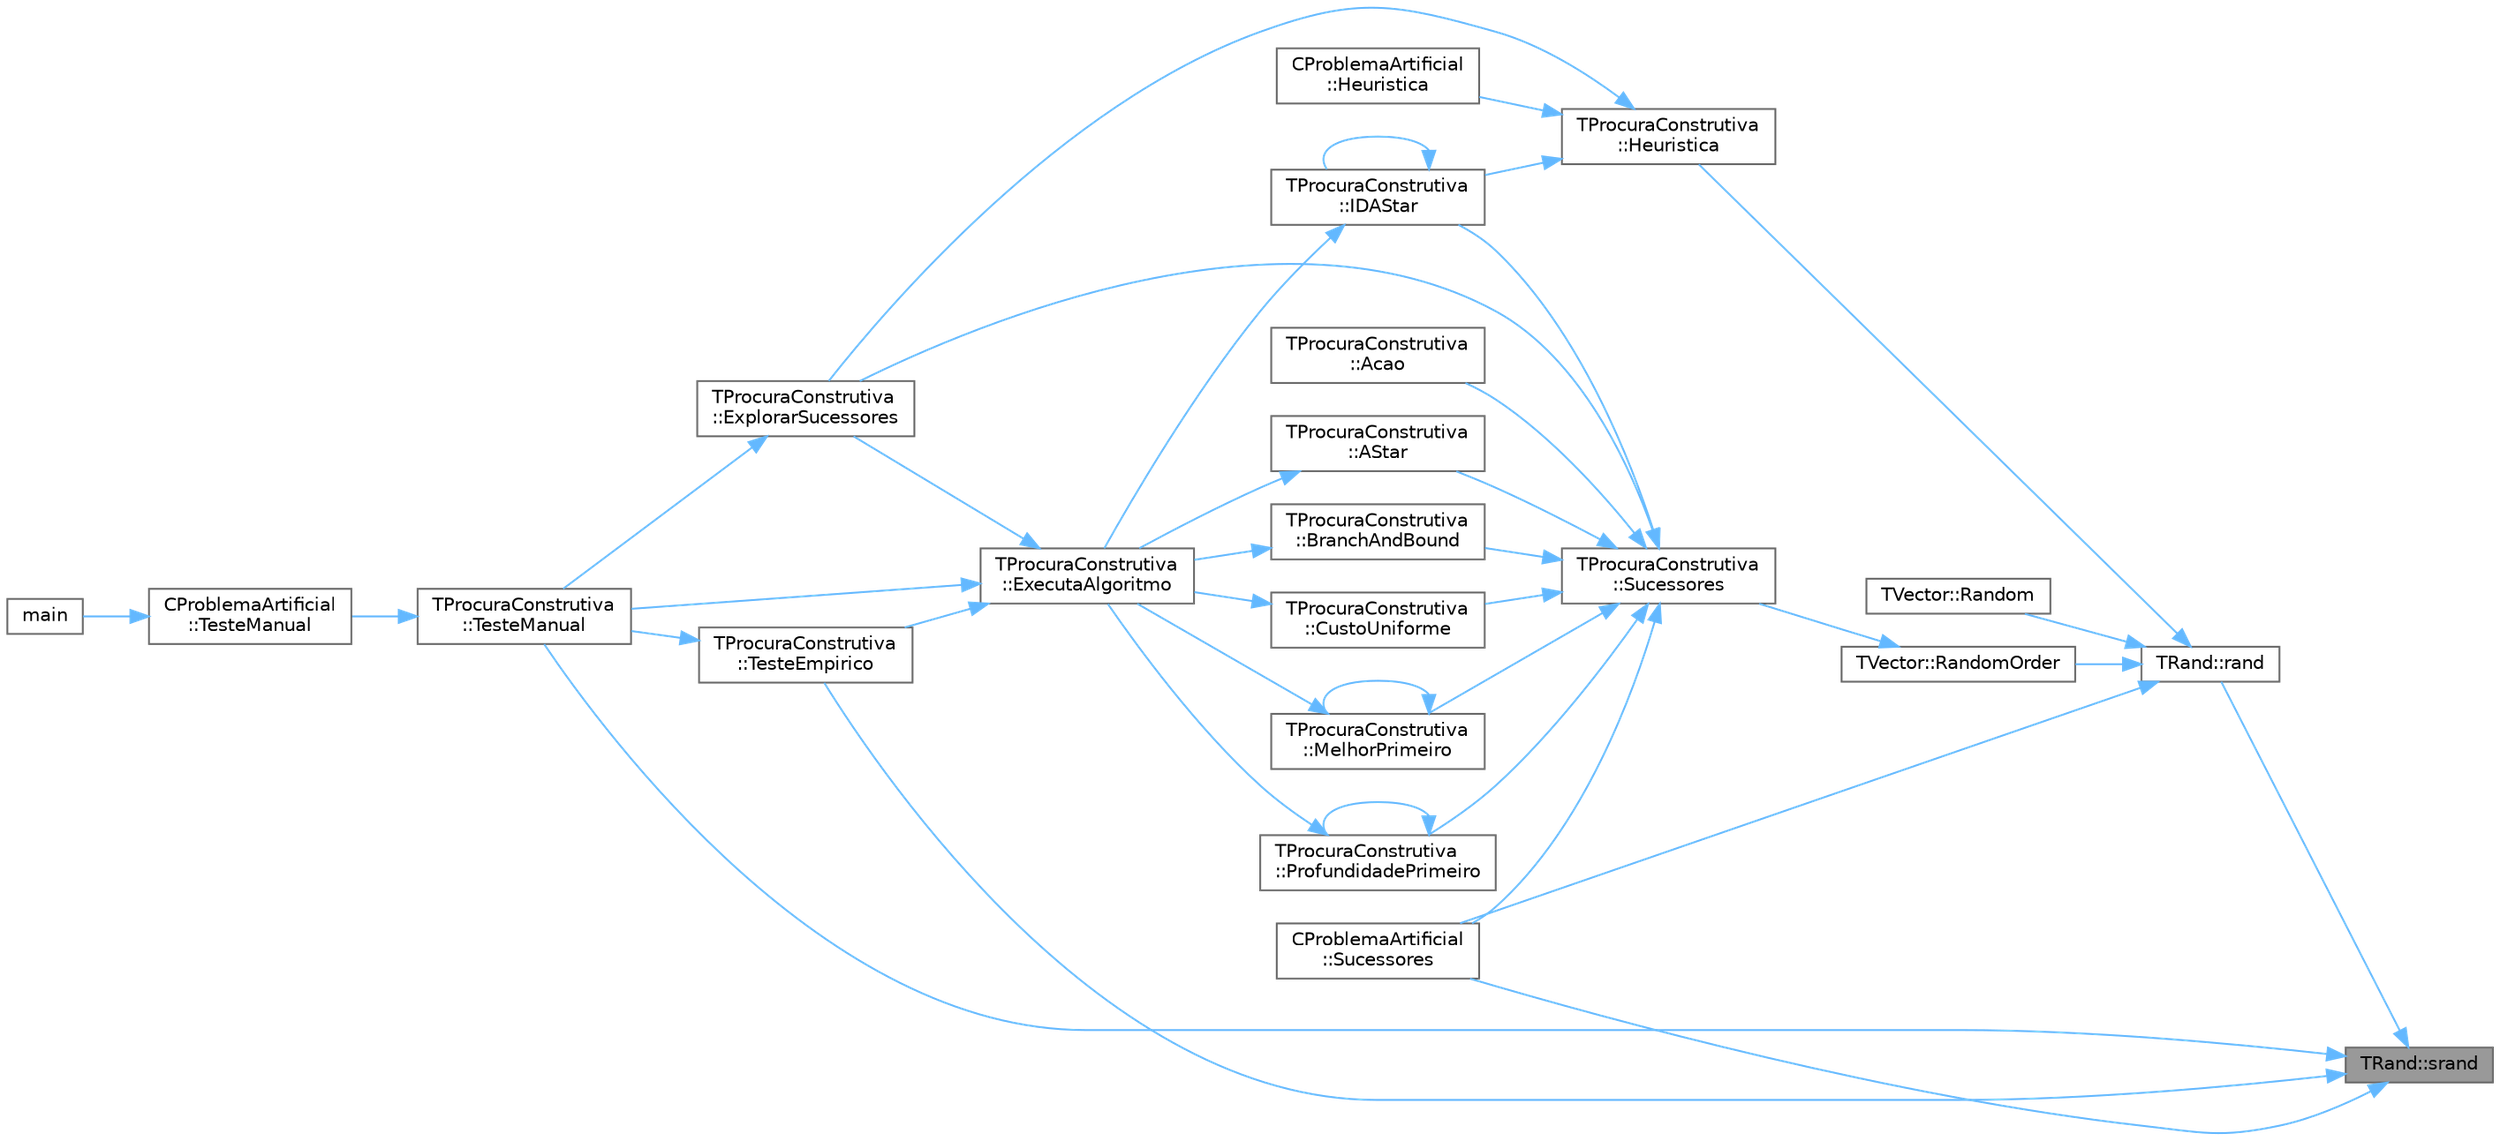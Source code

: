 digraph "TRand::srand"
{
 // LATEX_PDF_SIZE
  bgcolor="transparent";
  edge [fontname=Helvetica,fontsize=10,labelfontname=Helvetica,labelfontsize=10];
  node [fontname=Helvetica,fontsize=10,shape=box,height=0.2,width=0.4];
  rankdir="RL";
  Node1 [id="Node000001",label="TRand::srand",height=0.2,width=0.4,color="gray40", fillcolor="grey60", style="filled", fontcolor="black",tooltip=" "];
  Node1 -> Node2 [id="edge38_Node000001_Node000002",dir="back",color="steelblue1",style="solid",tooltip=" "];
  Node2 [id="Node000002",label="TRand::rand",height=0.2,width=0.4,color="grey40", fillcolor="white", style="filled",URL="$classTRand.html#a8f8ec155d796c5586198ac75eb966d4f",tooltip=" "];
  Node2 -> Node3 [id="edge39_Node000002_Node000003",dir="back",color="steelblue1",style="solid",tooltip=" "];
  Node3 [id="Node000003",label="TProcuraConstrutiva\l::Heuristica",height=0.2,width=0.4,color="grey40", fillcolor="white", style="filled",URL="$group__RedefinicaoSugerida.html#ga0e8bb1bd33683545dc4f8f6329548b40",tooltip="Função para calcular quanto falta para o final, o valor da heurística."];
  Node3 -> Node4 [id="edge40_Node000003_Node000004",dir="back",color="steelblue1",style="solid",tooltip=" "];
  Node4 [id="Node000004",label="TProcuraConstrutiva\l::ExplorarSucessores",height=0.2,width=0.4,color="grey40", fillcolor="white", style="filled",URL="$classTProcuraConstrutiva.html#ab5639efca5e48b564a8bdd9ec23a8955",tooltip=" "];
  Node4 -> Node5 [id="edge41_Node000004_Node000005",dir="back",color="steelblue1",style="solid",tooltip=" "];
  Node5 [id="Node000005",label="TProcuraConstrutiva\l::TesteManual",height=0.2,width=0.4,color="grey40", fillcolor="white", style="filled",URL="$group__RedefinicaoMandatoria.html#ga843a501e25cbaff7eb51d8d29995be3a",tooltip="Inicializa a interação com o utilizador."];
  Node5 -> Node6 [id="edge42_Node000005_Node000006",dir="back",color="steelblue1",style="solid",tooltip=" "];
  Node6 [id="Node000006",label="CProblemaArtificial\l::TesteManual",height=0.2,width=0.4,color="grey40", fillcolor="white", style="filled",URL="$classCProblemaArtificial.html#abaad629eb538177261df40e1e27e92ed",tooltip="Inicializa a interação com o utilizador."];
  Node6 -> Node7 [id="edge43_Node000006_Node000007",dir="back",color="steelblue1",style="solid",tooltip=" "];
  Node7 [id="Node000007",label="main",height=0.2,width=0.4,color="grey40", fillcolor="white", style="filled",URL="$teste_8cpp.html#a0ddf1224851353fc92bfbff6f499fa97",tooltip=" "];
  Node3 -> Node8 [id="edge44_Node000003_Node000008",dir="back",color="steelblue1",style="solid",tooltip=" "];
  Node8 [id="Node000008",label="CProblemaArtificial\l::Heuristica",height=0.2,width=0.4,color="grey40", fillcolor="white", style="filled",URL="$classCProblemaArtificial.html#acefa1963a1703a5f092c391a13b37ff5",tooltip="Função para calcular quanto falta para o final, o valor da heurística."];
  Node3 -> Node9 [id="edge45_Node000003_Node000009",dir="back",color="steelblue1",style="solid",tooltip=" "];
  Node9 [id="Node000009",label="TProcuraConstrutiva\l::IDAStar",height=0.2,width=0.4,color="grey40", fillcolor="white", style="filled",URL="$group__ProcurasInformadas.html#gae77f9608e7988052377d7025bee7c4e8",tooltip="Executa a procura IDA*, algoritmo informado."];
  Node9 -> Node10 [id="edge46_Node000009_Node000010",dir="back",color="steelblue1",style="solid",tooltip=" "];
  Node10 [id="Node000010",label="TProcuraConstrutiva\l::ExecutaAlgoritmo",height=0.2,width=0.4,color="grey40", fillcolor="white", style="filled",URL="$group__RedefinicaoOpcional.html#gae52871eb18c8ae656a2174acf43b3bb3",tooltip="Executa o algoritmo com os parametros atuais."];
  Node10 -> Node4 [id="edge47_Node000010_Node000004",dir="back",color="steelblue1",style="solid",tooltip=" "];
  Node10 -> Node11 [id="edge48_Node000010_Node000011",dir="back",color="steelblue1",style="solid",tooltip=" "];
  Node11 [id="Node000011",label="TProcuraConstrutiva\l::TesteEmpirico",height=0.2,width=0.4,color="grey40", fillcolor="white", style="filled",URL="$group__RedefinicaoOpcional.html#gab2fca28035f165ce7c1d40acbfc8c971",tooltip="Executa testes empíricos, em todas as configurações guardadas, nas instâncias selecionadas."];
  Node11 -> Node5 [id="edge49_Node000011_Node000005",dir="back",color="steelblue1",style="solid",tooltip=" "];
  Node10 -> Node5 [id="edge50_Node000010_Node000005",dir="back",color="steelblue1",style="solid",tooltip=" "];
  Node9 -> Node9 [id="edge51_Node000009_Node000009",dir="back",color="steelblue1",style="solid",tooltip=" "];
  Node2 -> Node12 [id="edge52_Node000002_Node000012",dir="back",color="steelblue1",style="solid",tooltip=" "];
  Node12 [id="Node000012",label="TVector::Random",height=0.2,width=0.4,color="grey40", fillcolor="white", style="filled",URL="$classTVector.html#a769c6a55b72a463fd2313fbd638c7234",tooltip=" "];
  Node2 -> Node13 [id="edge53_Node000002_Node000013",dir="back",color="steelblue1",style="solid",tooltip=" "];
  Node13 [id="Node000013",label="TVector::RandomOrder",height=0.2,width=0.4,color="grey40", fillcolor="white", style="filled",URL="$classTVector.html#a747a4587a9dc84f7ac16331df242471f",tooltip=" "];
  Node13 -> Node14 [id="edge54_Node000013_Node000014",dir="back",color="steelblue1",style="solid",tooltip=" "];
  Node14 [id="Node000014",label="TProcuraConstrutiva\l::Sucessores",height=0.2,width=0.4,color="grey40", fillcolor="white", style="filled",URL="$group__RedefinicaoMandatoria.html#ga0a13570d2f5a21296e3c10c2780e170c",tooltip="Coloca em sucessores a lista de estados sucessores."];
  Node14 -> Node15 [id="edge55_Node000014_Node000015",dir="back",color="steelblue1",style="solid",tooltip=" "];
  Node15 [id="Node000015",label="TProcuraConstrutiva\l::Acao",height=0.2,width=0.4,color="grey40", fillcolor="white", style="filled",URL="$group__RedefinicaoOpcional.html#gacccf4fbb52126ba19bfc456c0c6d5214",tooltip="Executa a ação (movimento, passo, jogada, lance, etc.) no estado atual."];
  Node14 -> Node16 [id="edge56_Node000014_Node000016",dir="back",color="steelblue1",style="solid",tooltip=" "];
  Node16 [id="Node000016",label="TProcuraConstrutiva\l::AStar",height=0.2,width=0.4,color="grey40", fillcolor="white", style="filled",URL="$group__ProcurasInformadas.html#ga37dd78e1a9a6742700728135f81964b4",tooltip="Executa a procura A*, algoritmo informado."];
  Node16 -> Node10 [id="edge57_Node000016_Node000010",dir="back",color="steelblue1",style="solid",tooltip=" "];
  Node14 -> Node17 [id="edge58_Node000014_Node000017",dir="back",color="steelblue1",style="solid",tooltip=" "];
  Node17 [id="Node000017",label="TProcuraConstrutiva\l::BranchAndBound",height=0.2,width=0.4,color="grey40", fillcolor="white", style="filled",URL="$group__ProcurasInformadas.html#gafe804dbf6cabda9e627500c2d4f8aafd",tooltip="Executa o algoritmo Branch-and-Bound, um algoritmo informado."];
  Node17 -> Node10 [id="edge59_Node000017_Node000010",dir="back",color="steelblue1",style="solid",tooltip=" "];
  Node14 -> Node18 [id="edge60_Node000014_Node000018",dir="back",color="steelblue1",style="solid",tooltip=" "];
  Node18 [id="Node000018",label="TProcuraConstrutiva\l::CustoUniforme",height=0.2,width=0.4,color="grey40", fillcolor="white", style="filled",URL="$group__ProcurasCegas.html#ga2343fafdecfd55b69c0ffb71e8f9426b",tooltip="Executa a procura por custo uniforme, algoritmo cego."];
  Node18 -> Node10 [id="edge61_Node000018_Node000010",dir="back",color="steelblue1",style="solid",tooltip=" "];
  Node14 -> Node4 [id="edge62_Node000014_Node000004",dir="back",color="steelblue1",style="solid",tooltip=" "];
  Node14 -> Node9 [id="edge63_Node000014_Node000009",dir="back",color="steelblue1",style="solid",tooltip=" "];
  Node14 -> Node19 [id="edge64_Node000014_Node000019",dir="back",color="steelblue1",style="solid",tooltip=" "];
  Node19 [id="Node000019",label="TProcuraConstrutiva\l::MelhorPrimeiro",height=0.2,width=0.4,color="grey40", fillcolor="white", style="filled",URL="$group__ProcurasInformadas.html#gaebb84182343041bc276e4ceceb4b13aa",tooltip="Executa a procura melhor primeiro, algoritmo informado."];
  Node19 -> Node10 [id="edge65_Node000019_Node000010",dir="back",color="steelblue1",style="solid",tooltip=" "];
  Node19 -> Node19 [id="edge66_Node000019_Node000019",dir="back",color="steelblue1",style="solid",tooltip=" "];
  Node14 -> Node20 [id="edge67_Node000014_Node000020",dir="back",color="steelblue1",style="solid",tooltip=" "];
  Node20 [id="Node000020",label="TProcuraConstrutiva\l::ProfundidadePrimeiro",height=0.2,width=0.4,color="grey40", fillcolor="white", style="filled",URL="$group__ProcurasCegas.html#gaf00d9776f6b25d56138efb6725b86228",tooltip="Executa a procura em profundidade primeiro, algoritmo cego."];
  Node20 -> Node10 [id="edge68_Node000020_Node000010",dir="back",color="steelblue1",style="solid",tooltip=" "];
  Node20 -> Node20 [id="edge69_Node000020_Node000020",dir="back",color="steelblue1",style="solid",tooltip=" "];
  Node14 -> Node21 [id="edge70_Node000014_Node000021",dir="back",color="steelblue1",style="solid",tooltip=" "];
  Node21 [id="Node000021",label="CProblemaArtificial\l::Sucessores",height=0.2,width=0.4,color="grey40", fillcolor="white", style="filled",URL="$classCProblemaArtificial.html#a8ecd3995c8ce751d5da10cc20709175c",tooltip="Coloca em sucessores a lista de estados sucessores."];
  Node2 -> Node21 [id="edge71_Node000002_Node000021",dir="back",color="steelblue1",style="solid",tooltip=" "];
  Node1 -> Node21 [id="edge72_Node000001_Node000021",dir="back",color="steelblue1",style="solid",tooltip=" "];
  Node1 -> Node11 [id="edge73_Node000001_Node000011",dir="back",color="steelblue1",style="solid",tooltip=" "];
  Node1 -> Node5 [id="edge74_Node000001_Node000005",dir="back",color="steelblue1",style="solid",tooltip=" "];
}
